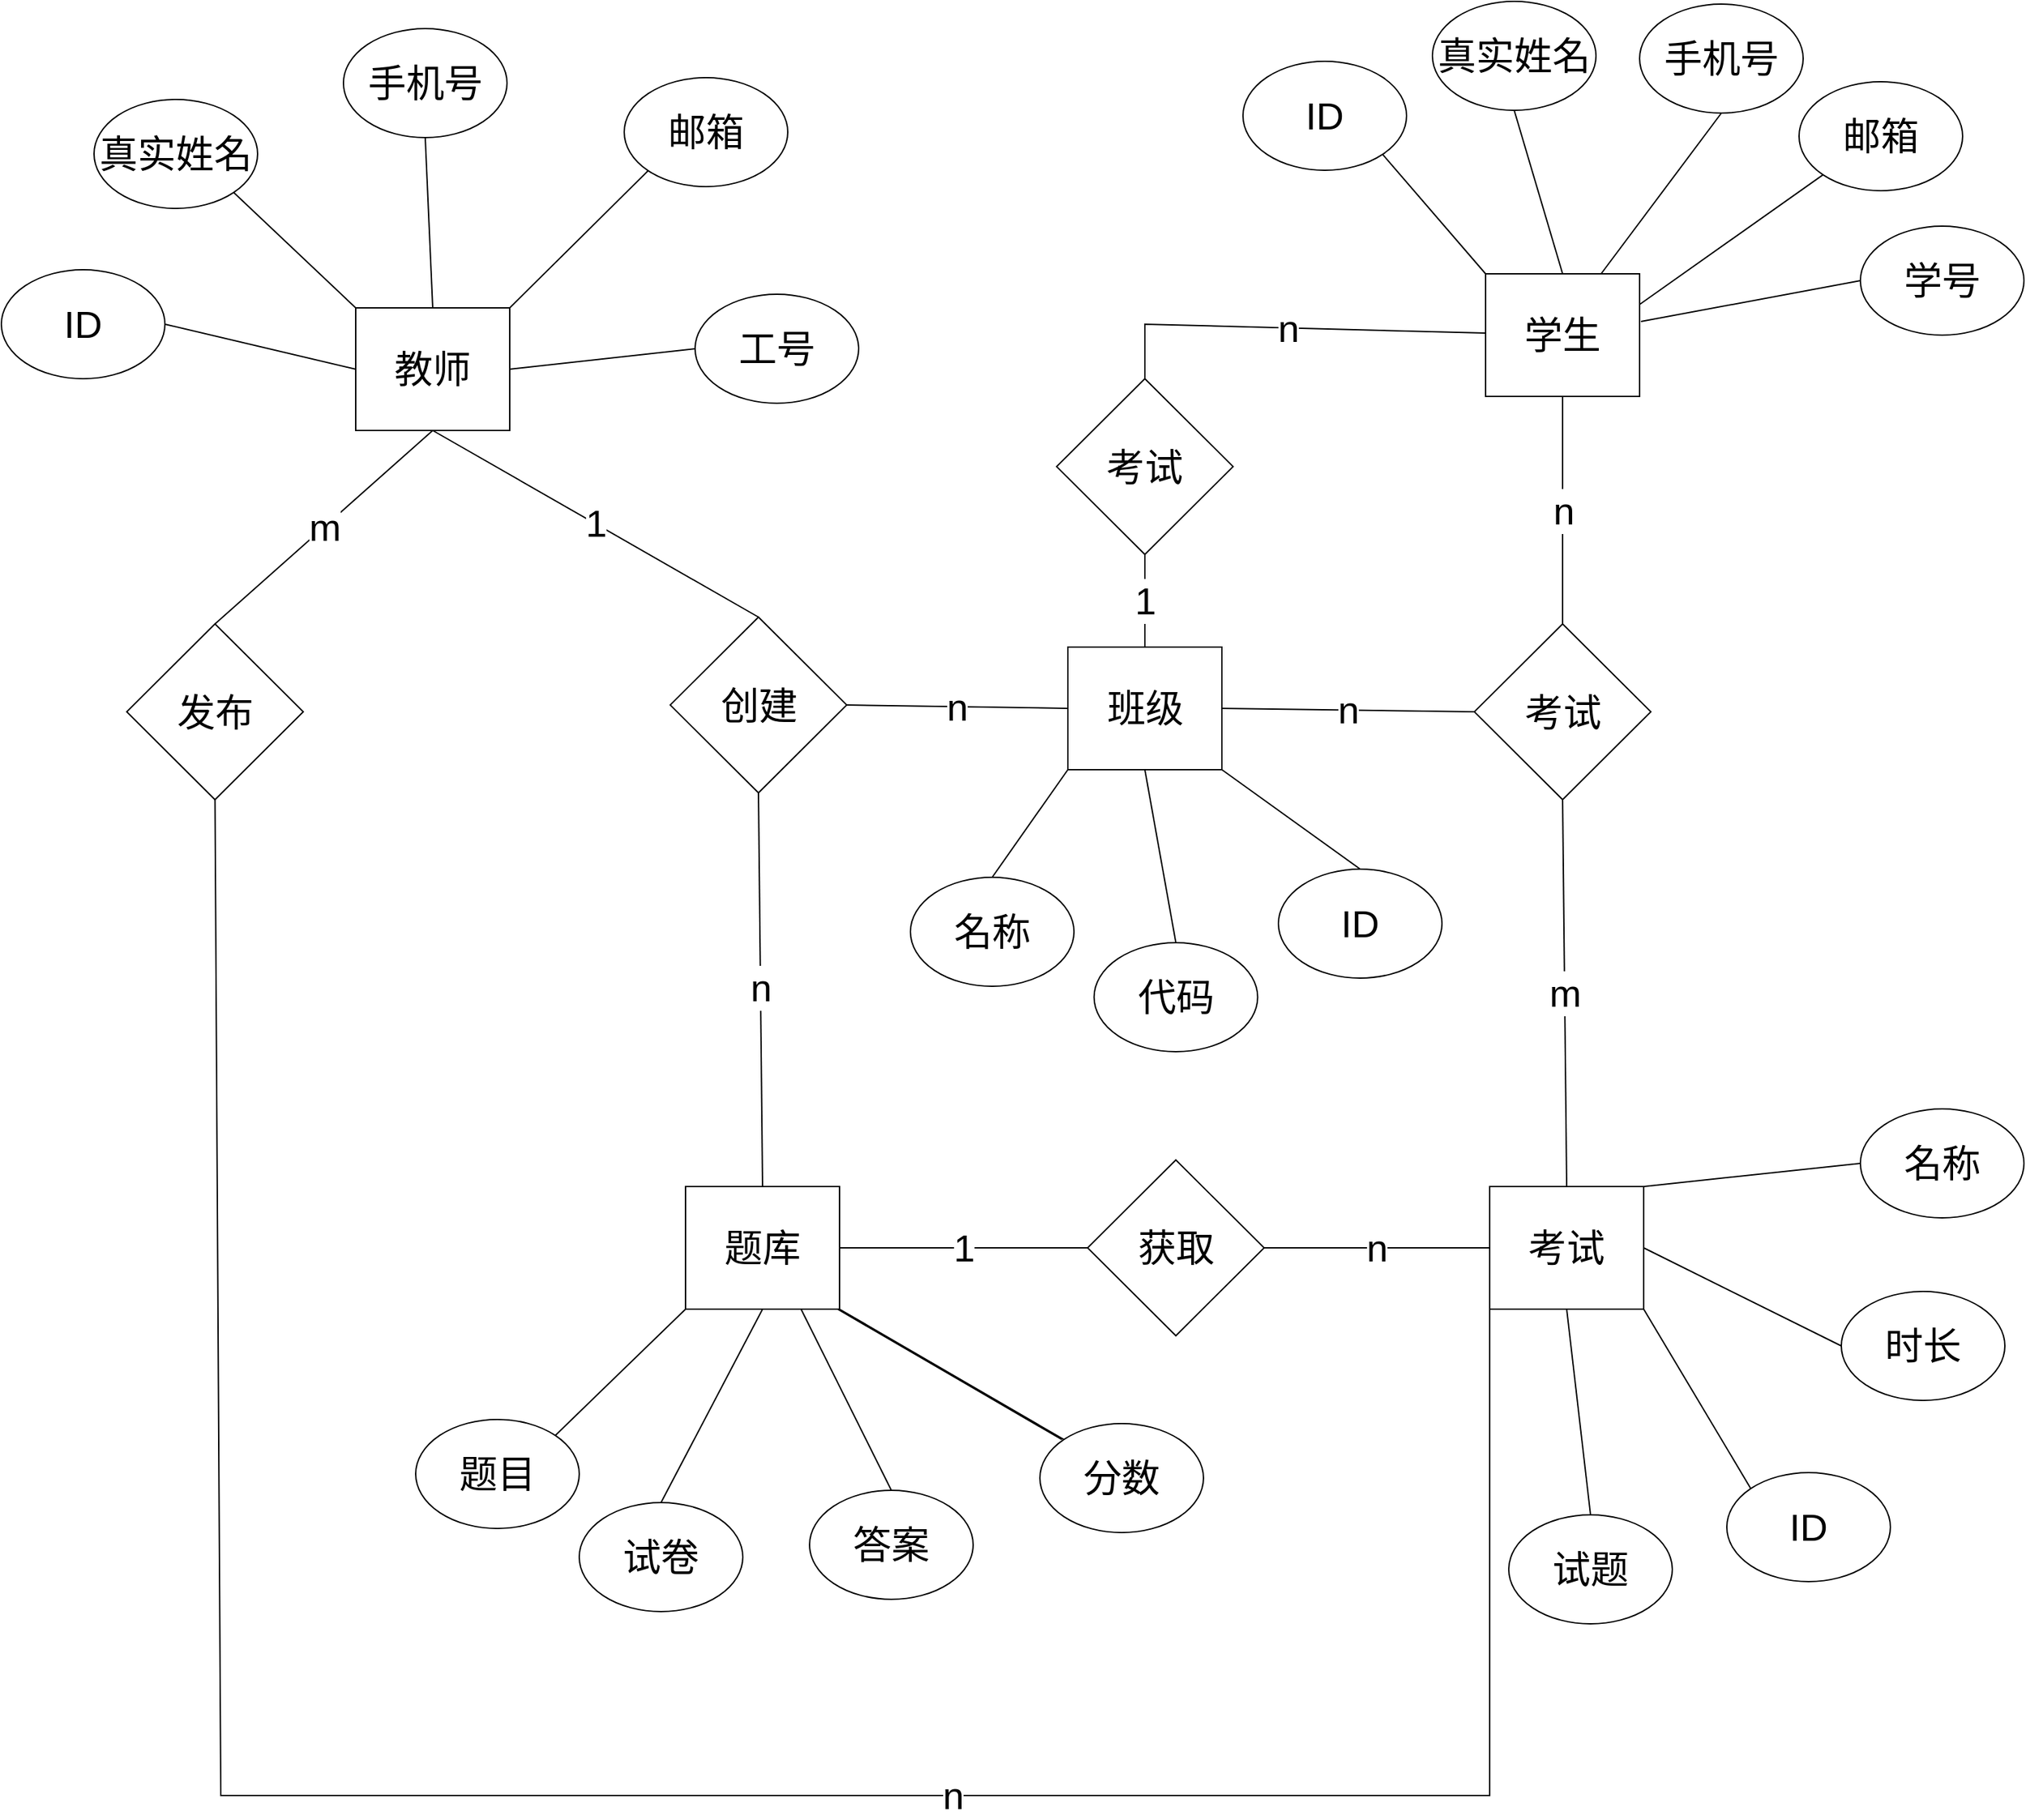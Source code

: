 <mxfile scale="3" border="20">
    <diagram id="CX3G9Xh7dB3GCvSDx5av" name="第 1 页">
        <mxGraphModel dx="3060" dy="1970" grid="0" gridSize="10" guides="1" tooltips="1" connect="1" arrows="1" fold="1" page="0" pageScale="1" pageWidth="1169" pageHeight="827" background="#ffffff" math="0" shadow="0">
            <root>
                <mxCell id="0"/>
                <mxCell id="1" parent="0"/>
                <mxCell id="323" style="edgeStyle=none;html=1;exitX=0.75;exitY=0;exitDx=0;exitDy=0;entryX=0.5;entryY=1;entryDx=0;entryDy=0;strokeColor=#000000;fontSize=28;endArrow=none;endFill=0;" parent="1" source="308" target="315" edge="1">
                    <mxGeometry relative="1" as="geometry"/>
                </mxCell>
                <mxCell id="324" style="edgeStyle=none;html=1;exitX=1;exitY=0.25;exitDx=0;exitDy=0;entryX=0;entryY=1;entryDx=0;entryDy=0;strokeColor=#000000;fontSize=28;endArrow=none;endFill=0;" parent="1" source="308" target="316" edge="1">
                    <mxGeometry relative="1" as="geometry"/>
                </mxCell>
                <mxCell id="325" style="edgeStyle=none;html=1;entryX=0;entryY=0.5;entryDx=0;entryDy=0;strokeColor=#000000;fontSize=28;endArrow=none;endFill=0;" parent="1" target="318" edge="1">
                    <mxGeometry relative="1" as="geometry">
                        <mxPoint x="977" y="-126" as="sourcePoint"/>
                    </mxGeometry>
                </mxCell>
                <mxCell id="362" value="n" style="edgeStyle=none;html=1;exitX=0.5;exitY=1;exitDx=0;exitDy=0;entryX=0.5;entryY=0;entryDx=0;entryDy=0;strokeColor=#000000;fontSize=28;endArrow=none;endFill=0;fontColor=#000000;labelBackgroundColor=#FFFFFF;" parent="1" source="308" target="360" edge="1">
                    <mxGeometry relative="1" as="geometry"/>
                </mxCell>
                <mxCell id="408" style="edgeStyle=none;html=1;exitX=0.5;exitY=0;exitDx=0;exitDy=0;entryX=0.5;entryY=1;entryDx=0;entryDy=0;strokeColor=#000000;fontSize=28;endArrow=none;endFill=0;" parent="1" source="308" target="313" edge="1">
                    <mxGeometry relative="1" as="geometry"/>
                </mxCell>
                <mxCell id="409" style="edgeStyle=none;html=1;exitX=0;exitY=0;exitDx=0;exitDy=0;entryX=1;entryY=1;entryDx=0;entryDy=0;strokeColor=#000000;fontSize=28;endArrow=none;endFill=0;" parent="1" source="308" target="312" edge="1">
                    <mxGeometry relative="1" as="geometry"/>
                </mxCell>
                <mxCell id="308" value="学生" style="rounded=0;whiteSpace=wrap;html=1;fontSize=28;fillColor=#FFFFFF;strokeColor=#000000;fontColor=#000000;" parent="1" vertex="1">
                    <mxGeometry x="863" y="-161" width="113" height="90" as="geometry"/>
                </mxCell>
                <mxCell id="312" value="ID" style="ellipse;whiteSpace=wrap;html=1;fontSize=28;fillColor=#FFFFFF;strokeColor=#000000;fontColor=#000000;" parent="1" vertex="1">
                    <mxGeometry x="685" y="-317" width="120" height="80" as="geometry"/>
                </mxCell>
                <mxCell id="313" value="真实姓名" style="ellipse;whiteSpace=wrap;html=1;fontSize=28;fillColor=#FFFFFF;strokeColor=#000000;fontColor=#000000;" parent="1" vertex="1">
                    <mxGeometry x="824" y="-361" width="120" height="80" as="geometry"/>
                </mxCell>
                <mxCell id="315" value="手机号" style="ellipse;whiteSpace=wrap;html=1;fontSize=28;fillColor=#FFFFFF;strokeColor=#000000;fontColor=#000000;" parent="1" vertex="1">
                    <mxGeometry x="976" y="-359" width="120" height="80" as="geometry"/>
                </mxCell>
                <mxCell id="316" value="邮箱" style="ellipse;whiteSpace=wrap;html=1;fontSize=28;fillColor=#FFFFFF;strokeColor=#000000;fontColor=#000000;" parent="1" vertex="1">
                    <mxGeometry x="1093" y="-302" width="120" height="80" as="geometry"/>
                </mxCell>
                <mxCell id="318" value="学号" style="ellipse;whiteSpace=wrap;html=1;fontSize=28;fillColor=#FFFFFF;strokeColor=#000000;fontColor=#000000;" parent="1" vertex="1">
                    <mxGeometry x="1138" y="-196" width="120" height="80" as="geometry"/>
                </mxCell>
                <mxCell id="326" value="时长" style="ellipse;whiteSpace=wrap;html=1;fontSize=28;fillColor=#FFFFFF;strokeColor=#000000;fontColor=#000000;" parent="1" vertex="1">
                    <mxGeometry x="1124" y="586" width="120" height="80" as="geometry"/>
                </mxCell>
                <mxCell id="327" value="ID" style="ellipse;whiteSpace=wrap;html=1;fontSize=28;fillColor=#FFFFFF;strokeColor=#000000;fontColor=#000000;" parent="1" vertex="1">
                    <mxGeometry x="1040" y="719" width="120" height="80" as="geometry"/>
                </mxCell>
                <mxCell id="328" value="试题" style="ellipse;whiteSpace=wrap;html=1;fontSize=28;fillColor=#FFFFFF;strokeColor=#000000;fontColor=#000000;" parent="1" vertex="1">
                    <mxGeometry x="880" y="750" width="120" height="80" as="geometry"/>
                </mxCell>
                <mxCell id="400" style="edgeStyle=none;html=1;exitX=0;exitY=1;exitDx=0;exitDy=0;entryX=1;entryY=0;entryDx=0;entryDy=0;strokeColor=#000000;fontSize=28;endArrow=none;endFill=0;" parent="1" source="330" target="392" edge="1">
                    <mxGeometry relative="1" as="geometry"/>
                </mxCell>
                <mxCell id="401" style="edgeStyle=none;html=1;exitX=0.5;exitY=1;exitDx=0;exitDy=0;strokeColor=#000000;fontSize=28;endArrow=none;endFill=0;entryX=0.5;entryY=0;entryDx=0;entryDy=0;" parent="1" source="330" edge="1" target="393">
                    <mxGeometry relative="1" as="geometry">
                        <mxPoint x="283.844" y="805.812" as="targetPoint"/>
                    </mxGeometry>
                </mxCell>
                <mxCell id="402" style="edgeStyle=none;html=1;exitX=0.75;exitY=1;exitDx=0;exitDy=0;entryX=0.5;entryY=0;entryDx=0;entryDy=0;strokeColor=#000000;fontSize=28;endArrow=none;endFill=0;" parent="1" source="330" target="395" edge="1">
                    <mxGeometry relative="1" as="geometry"/>
                </mxCell>
                <mxCell id="403" style="edgeStyle=none;html=1;exitX=1;exitY=1;exitDx=0;exitDy=0;entryX=0;entryY=0;entryDx=0;entryDy=0;strokeColor=#000000;fontSize=28;endArrow=none;endFill=0;" parent="1" source="330" target="399" edge="1">
                    <mxGeometry relative="1" as="geometry"/>
                </mxCell>
                <mxCell id="330" value="题库" style="rounded=0;whiteSpace=wrap;html=1;fontSize=28;fillColor=#FFFFFF;strokeColor=#000000;fontColor=#000000;" parent="1" vertex="1">
                    <mxGeometry x="276" y="509" width="113" height="90" as="geometry"/>
                </mxCell>
                <mxCell id="391" value="n" style="edgeStyle=none;html=1;exitX=0;exitY=0.5;exitDx=0;exitDy=0;entryX=1;entryY=0.5;entryDx=0;entryDy=0;strokeColor=#000000;fontSize=28;endArrow=none;endFill=0;fontColor=#000000;labelBackgroundColor=#FFFFFF;" parent="1" source="331" target="353" edge="1">
                    <mxGeometry relative="1" as="geometry"/>
                </mxCell>
                <mxCell id="427" style="edgeStyle=none;rounded=0;html=1;exitX=1;exitY=0.5;exitDx=0;exitDy=0;entryX=0;entryY=0.5;entryDx=0;entryDy=0;strokeColor=#000000;fontSize=28;endArrow=none;endFill=0;" parent="1" source="331" target="326" edge="1">
                    <mxGeometry relative="1" as="geometry"/>
                </mxCell>
                <mxCell id="429" style="edgeStyle=none;rounded=0;html=1;exitX=0.5;exitY=1;exitDx=0;exitDy=0;entryX=0.5;entryY=0;entryDx=0;entryDy=0;strokeColor=#000000;fontSize=28;endArrow=none;endFill=0;" parent="1" source="331" target="328" edge="1">
                    <mxGeometry relative="1" as="geometry"/>
                </mxCell>
                <mxCell id="467" style="edgeStyle=none;rounded=0;html=1;exitX=1;exitY=0;exitDx=0;exitDy=0;entryX=0;entryY=0.5;entryDx=0;entryDy=0;labelBackgroundColor=#FFFFFF;strokeColor=#000000;fontSize=12;fontColor=#000000;endArrow=none;endFill=0;" edge="1" parent="1" source="331" target="466">
                    <mxGeometry relative="1" as="geometry"/>
                </mxCell>
                <mxCell id="470" style="edgeStyle=none;rounded=0;html=1;exitX=1;exitY=1;exitDx=0;exitDy=0;entryX=0;entryY=0;entryDx=0;entryDy=0;labelBackgroundColor=#FFFFFF;strokeColor=#000000;fontSize=12;fontColor=#000000;endArrow=none;endFill=0;" edge="1" parent="1" source="331" target="327">
                    <mxGeometry relative="1" as="geometry"/>
                </mxCell>
                <mxCell id="331" value="考试" style="rounded=0;whiteSpace=wrap;html=1;fontSize=28;fillColor=#FFFFFF;strokeColor=#000000;fontColor=#000000;" parent="1" vertex="1">
                    <mxGeometry x="866" y="509" width="113" height="90" as="geometry"/>
                </mxCell>
                <mxCell id="383" style="edgeStyle=none;html=1;exitX=0.5;exitY=0;exitDx=0;exitDy=0;entryX=0.5;entryY=1;entryDx=0;entryDy=0;strokeColor=#000000;fontSize=28;endArrow=none;endFill=0;" parent="1" source="332" target="335" edge="1">
                    <mxGeometry relative="1" as="geometry"/>
                </mxCell>
                <mxCell id="384" style="edgeStyle=none;html=1;exitX=1;exitY=0;exitDx=0;exitDy=0;entryX=0;entryY=1;entryDx=0;entryDy=0;strokeColor=#000000;fontSize=28;endArrow=none;endFill=0;" parent="1" source="332" target="337" edge="1">
                    <mxGeometry relative="1" as="geometry"/>
                </mxCell>
                <mxCell id="385" style="edgeStyle=none;html=1;exitX=1;exitY=0.5;exitDx=0;exitDy=0;entryX=0;entryY=0.5;entryDx=0;entryDy=0;strokeColor=#000000;fontSize=28;endArrow=none;endFill=0;" parent="1" source="332" target="338" edge="1">
                    <mxGeometry relative="1" as="geometry"/>
                </mxCell>
                <mxCell id="386" style="edgeStyle=none;html=1;exitX=0;exitY=0.5;exitDx=0;exitDy=0;entryX=1;entryY=0.5;entryDx=0;entryDy=0;strokeColor=#000000;fontSize=28;endArrow=none;endFill=0;" parent="1" source="332" target="333" edge="1">
                    <mxGeometry relative="1" as="geometry"/>
                </mxCell>
                <mxCell id="387" style="edgeStyle=none;html=1;exitX=0;exitY=0;exitDx=0;exitDy=0;entryX=1;entryY=1;entryDx=0;entryDy=0;strokeColor=#000000;fontSize=28;endArrow=none;endFill=0;" parent="1" source="332" target="336" edge="1">
                    <mxGeometry relative="1" as="geometry"/>
                </mxCell>
                <mxCell id="389" value="1" style="edgeStyle=none;html=1;exitX=0.5;exitY=1;exitDx=0;exitDy=0;entryX=0.5;entryY=0;entryDx=0;entryDy=0;strokeColor=#000000;fontSize=28;endArrow=none;endFill=0;labelBackgroundColor=#FFFFFF;fontColor=#000000;" parent="1" source="332" target="347" edge="1">
                    <mxGeometry relative="1" as="geometry"/>
                </mxCell>
                <mxCell id="424" value="m" style="edgeStyle=none;html=1;exitX=0.5;exitY=1;exitDx=0;exitDy=0;entryX=0.5;entryY=0;entryDx=0;entryDy=0;strokeColor=#000000;fontSize=28;endArrow=none;endFill=0;labelBackgroundColor=#FFFFFF;fontColor=#000000;" parent="1" source="332" target="423" edge="1">
                    <mxGeometry relative="1" as="geometry"/>
                </mxCell>
                <mxCell id="332" value="教师" style="rounded=0;whiteSpace=wrap;html=1;fontSize=28;fillColor=#FFFFFF;strokeColor=#000000;fontColor=#000000;" parent="1" vertex="1">
                    <mxGeometry x="34" y="-136" width="113" height="90" as="geometry"/>
                </mxCell>
                <mxCell id="333" value="ID" style="ellipse;whiteSpace=wrap;html=1;fontSize=28;fillColor=#FFFFFF;strokeColor=#000000;fontColor=#000000;" parent="1" vertex="1">
                    <mxGeometry x="-226" y="-164" width="120" height="80" as="geometry"/>
                </mxCell>
                <mxCell id="335" value="手机号" style="ellipse;whiteSpace=wrap;html=1;fontSize=28;fillColor=#FFFFFF;strokeColor=#000000;fontColor=#000000;" parent="1" vertex="1">
                    <mxGeometry x="25" y="-341" width="120" height="80" as="geometry"/>
                </mxCell>
                <mxCell id="336" value="真实姓名" style="ellipse;whiteSpace=wrap;html=1;fontSize=28;fillColor=#FFFFFF;strokeColor=#000000;fontColor=#000000;" parent="1" vertex="1">
                    <mxGeometry x="-158" y="-289" width="120" height="80" as="geometry"/>
                </mxCell>
                <mxCell id="337" value="邮箱" style="ellipse;whiteSpace=wrap;html=1;fontSize=28;fillColor=#FFFFFF;strokeColor=#000000;fontColor=#000000;" parent="1" vertex="1">
                    <mxGeometry x="231" y="-305" width="120" height="80" as="geometry"/>
                </mxCell>
                <mxCell id="338" value="工号" style="ellipse;whiteSpace=wrap;html=1;fontSize=28;fillColor=#FFFFFF;strokeColor=#000000;fontColor=#000000;" parent="1" vertex="1">
                    <mxGeometry x="283" y="-146" width="120" height="80" as="geometry"/>
                </mxCell>
                <mxCell id="390" value="n" style="edgeStyle=none;html=1;exitX=0.5;exitY=1;exitDx=0;exitDy=0;entryX=0.5;entryY=0;entryDx=0;entryDy=0;strokeColor=#000000;fontSize=28;endArrow=none;endFill=0;labelBackgroundColor=#FFFFFF;fontColor=#000000;" parent="1" source="347" target="330" edge="1">
                    <mxGeometry x="-0.012" relative="1" as="geometry">
                        <mxPoint as="offset"/>
                    </mxGeometry>
                </mxCell>
                <mxCell id="347" value="创建" style="rhombus;whiteSpace=wrap;html=1;fontSize=28;fillColor=#FFFFFF;strokeColor=#000000;fontColor=#000000;" parent="1" vertex="1">
                    <mxGeometry x="264.75" y="91" width="129.5" height="129" as="geometry"/>
                </mxCell>
                <mxCell id="355" value="1" style="edgeStyle=none;html=1;exitX=0;exitY=0.5;exitDx=0;exitDy=0;entryX=1;entryY=0.5;entryDx=0;entryDy=0;strokeColor=#000000;fontSize=28;fontColor=#000000;labelBackgroundColor=#FFFFFF;endArrow=none;endFill=0;" parent="1" source="353" target="330" edge="1">
                    <mxGeometry relative="1" as="geometry"/>
                </mxCell>
                <mxCell id="353" value="获取" style="rhombus;whiteSpace=wrap;html=1;fontSize=28;fillColor=#FFFFFF;strokeColor=#000000;fontColor=#000000;" parent="1" vertex="1">
                    <mxGeometry x="571" y="489.5" width="129.5" height="129" as="geometry"/>
                </mxCell>
                <mxCell id="363" value="m" style="edgeStyle=none;html=1;exitX=0.5;exitY=1;exitDx=0;exitDy=0;entryX=0.5;entryY=0;entryDx=0;entryDy=0;strokeColor=#000000;fontSize=28;endArrow=none;endFill=0;labelBackgroundColor=#FFFFFF;fontColor=#000000;" parent="1" source="360" target="331" edge="1">
                    <mxGeometry relative="1" as="geometry"/>
                </mxCell>
                <mxCell id="360" value="考试" style="rhombus;whiteSpace=wrap;html=1;fontSize=28;fillColor=#FFFFFF;strokeColor=#000000;fontColor=#000000;" parent="1" vertex="1">
                    <mxGeometry x="854.75" y="96" width="129.5" height="129" as="geometry"/>
                </mxCell>
                <mxCell id="392" value="题目" style="ellipse;whiteSpace=wrap;html=1;fontSize=28;fillColor=#FFFFFF;strokeColor=#000000;fontColor=#000000;" parent="1" vertex="1">
                    <mxGeometry x="78" y="680" width="120" height="80" as="geometry"/>
                </mxCell>
                <mxCell id="393" value="试卷" style="ellipse;whiteSpace=wrap;html=1;fontSize=28;fillColor=#FFFFFF;strokeColor=#000000;fontColor=#000000;" parent="1" vertex="1">
                    <mxGeometry x="198" y="741" width="120" height="80" as="geometry"/>
                </mxCell>
                <mxCell id="395" value="答案" style="ellipse;whiteSpace=wrap;html=1;fontSize=28;fillColor=#FFFFFF;strokeColor=#000000;fontColor=#000000;" parent="1" vertex="1">
                    <mxGeometry x="367" y="732" width="120" height="80" as="geometry"/>
                </mxCell>
                <mxCell id="399" value="分数" style="ellipse;whiteSpace=wrap;html=1;fontSize=28;fillColor=#FFFFFF;strokeColor=#000000;fontColor=#000000;" parent="1" vertex="1">
                    <mxGeometry x="536" y="683" width="120" height="80" as="geometry"/>
                </mxCell>
                <mxCell id="434" value="n" style="edgeStyle=none;rounded=0;html=1;exitX=0.5;exitY=1;exitDx=0;exitDy=0;entryX=0;entryY=1;entryDx=0;entryDy=0;strokeColor=#000000;fontSize=28;endArrow=none;endFill=0;labelBackgroundColor=#FFFFFF;fontColor=#000000;" parent="1" source="423" target="331" edge="1">
                    <mxGeometry x="0.257" relative="1" as="geometry">
                        <Array as="points">
                            <mxPoint x="-65" y="956"/>
                            <mxPoint x="866" y="956"/>
                        </Array>
                        <mxPoint x="717" y="686" as="targetPoint"/>
                        <mxPoint x="-1" as="offset"/>
                    </mxGeometry>
                </mxCell>
                <mxCell id="423" value="发布" style="rhombus;whiteSpace=wrap;html=1;fontSize=28;fillColor=#FFFFFF;strokeColor=#000000;fontColor=#000000;" parent="1" vertex="1">
                    <mxGeometry x="-134" y="96" width="129.5" height="129" as="geometry"/>
                </mxCell>
                <mxCell id="438" style="edgeStyle=none;html=1;exitX=1;exitY=1;exitDx=0;exitDy=0;entryX=0;entryY=0;entryDx=0;entryDy=0;strokeColor=#000000;fontSize=28;endArrow=none;endFill=0;" edge="1" parent="1">
                    <mxGeometry relative="1" as="geometry">
                        <mxPoint x="387.5" y="599" as="sourcePoint"/>
                        <mxPoint x="552.074" y="694.716" as="targetPoint"/>
                    </mxGeometry>
                </mxCell>
                <mxCell id="474" style="edgeStyle=none;rounded=0;html=1;exitX=0;exitY=1;exitDx=0;exitDy=0;entryX=0.5;entryY=0;entryDx=0;entryDy=0;labelBackgroundColor=#FFFFFF;strokeColor=#000000;fontSize=12;fontColor=#000000;endArrow=none;endFill=0;" edge="1" parent="1" source="446" target="471">
                    <mxGeometry relative="1" as="geometry"/>
                </mxCell>
                <mxCell id="475" style="edgeStyle=none;rounded=0;html=1;exitX=0.5;exitY=1;exitDx=0;exitDy=0;entryX=0.5;entryY=0;entryDx=0;entryDy=0;labelBackgroundColor=#FFFFFF;strokeColor=#000000;fontSize=12;fontColor=#000000;endArrow=none;endFill=0;" edge="1" parent="1" source="446" target="472">
                    <mxGeometry relative="1" as="geometry"/>
                </mxCell>
                <mxCell id="476" style="edgeStyle=none;rounded=0;html=1;exitX=1;exitY=1;exitDx=0;exitDy=0;entryX=0.5;entryY=0;entryDx=0;entryDy=0;labelBackgroundColor=#FFFFFF;strokeColor=#000000;fontSize=12;fontColor=#000000;endArrow=none;endFill=0;" edge="1" parent="1" source="446" target="473">
                    <mxGeometry relative="1" as="geometry"/>
                </mxCell>
                <mxCell id="446" value="班级" style="rounded=0;whiteSpace=wrap;html=1;fontSize=28;fillColor=#FFFFFF;strokeColor=#000000;fontColor=#000000;" vertex="1" parent="1">
                    <mxGeometry x="556.5" y="113" width="113" height="90" as="geometry"/>
                </mxCell>
                <mxCell id="456" value="n" style="edgeStyle=none;html=1;exitX=1;exitY=0.5;exitDx=0;exitDy=0;entryX=0;entryY=0.5;entryDx=0;entryDy=0;strokeColor=#000000;fontSize=28;endArrow=none;endFill=0;labelBackgroundColor=#FFFFFF;fontColor=#000000;" edge="1" parent="1" source="347" target="446">
                    <mxGeometry relative="1" as="geometry">
                        <mxPoint x="110.5" y="-26" as="sourcePoint"/>
                        <mxPoint x="349.5" y="130" as="targetPoint"/>
                    </mxGeometry>
                </mxCell>
                <mxCell id="457" value="n" style="edgeStyle=none;html=1;strokeColor=#000000;fontSize=28;endArrow=none;endFill=0;labelBackgroundColor=#FFFFFF;fontColor=#000000;exitX=0.5;exitY=0;exitDx=0;exitDy=0;rounded=0;" edge="1" parent="1" source="461" target="308">
                    <mxGeometry relative="1" as="geometry">
                        <mxPoint x="605" y="-116" as="sourcePoint"/>
                        <mxPoint x="566.5" y="184.5" as="targetPoint"/>
                        <Array as="points">
                            <mxPoint x="613" y="-124"/>
                        </Array>
                    </mxGeometry>
                </mxCell>
                <mxCell id="460" value="n" style="edgeStyle=none;html=1;exitX=1;exitY=0.5;exitDx=0;exitDy=0;entryX=0;entryY=0.5;entryDx=0;entryDy=0;strokeColor=#000000;fontSize=28;endArrow=none;endFill=0;fontColor=#000000;labelBackgroundColor=#FFFFFF;" edge="1" parent="1" source="446" target="360">
                    <mxGeometry relative="1" as="geometry">
                        <mxPoint x="929.5" y="-61" as="sourcePoint"/>
                        <mxPoint x="929.5" y="106" as="targetPoint"/>
                    </mxGeometry>
                </mxCell>
                <mxCell id="461" value="考试" style="rhombus;whiteSpace=wrap;html=1;fontSize=28;fillColor=#FFFFFF;strokeColor=#000000;fontColor=#000000;" vertex="1" parent="1">
                    <mxGeometry x="548.25" y="-84" width="129.5" height="129" as="geometry"/>
                </mxCell>
                <mxCell id="462" value="1" style="edgeStyle=none;html=1;exitX=0.5;exitY=1;exitDx=0;exitDy=0;entryX=0.5;entryY=0;entryDx=0;entryDy=0;strokeColor=#000000;fontSize=28;endArrow=none;endFill=0;labelBackgroundColor=#FFFFFF;fontColor=#000000;" edge="1" parent="1" source="461" target="446">
                    <mxGeometry relative="1" as="geometry">
                        <mxPoint x="100.5" y="-36" as="sourcePoint"/>
                        <mxPoint x="339.5" y="101" as="targetPoint"/>
                    </mxGeometry>
                </mxCell>
                <mxCell id="466" value="名称" style="ellipse;whiteSpace=wrap;html=1;fontSize=28;fillColor=#FFFFFF;strokeColor=#000000;fontColor=#000000;" vertex="1" parent="1">
                    <mxGeometry x="1138" y="452" width="120" height="80" as="geometry"/>
                </mxCell>
                <mxCell id="471" value="名称" style="ellipse;whiteSpace=wrap;html=1;fontSize=28;fillColor=#FFFFFF;strokeColor=#000000;fontColor=#000000;" vertex="1" parent="1">
                    <mxGeometry x="441" y="282" width="120" height="80" as="geometry"/>
                </mxCell>
                <mxCell id="472" value="代码" style="ellipse;whiteSpace=wrap;html=1;fontSize=28;fillColor=#FFFFFF;strokeColor=#000000;fontColor=#000000;" vertex="1" parent="1">
                    <mxGeometry x="575.75" y="330" width="120" height="80" as="geometry"/>
                </mxCell>
                <mxCell id="473" value="ID" style="ellipse;whiteSpace=wrap;html=1;fontSize=28;fillColor=#FFFFFF;strokeColor=#000000;fontColor=#000000;" vertex="1" parent="1">
                    <mxGeometry x="711" y="276" width="120" height="80" as="geometry"/>
                </mxCell>
            </root>
        </mxGraphModel>
    </diagram>
</mxfile>
